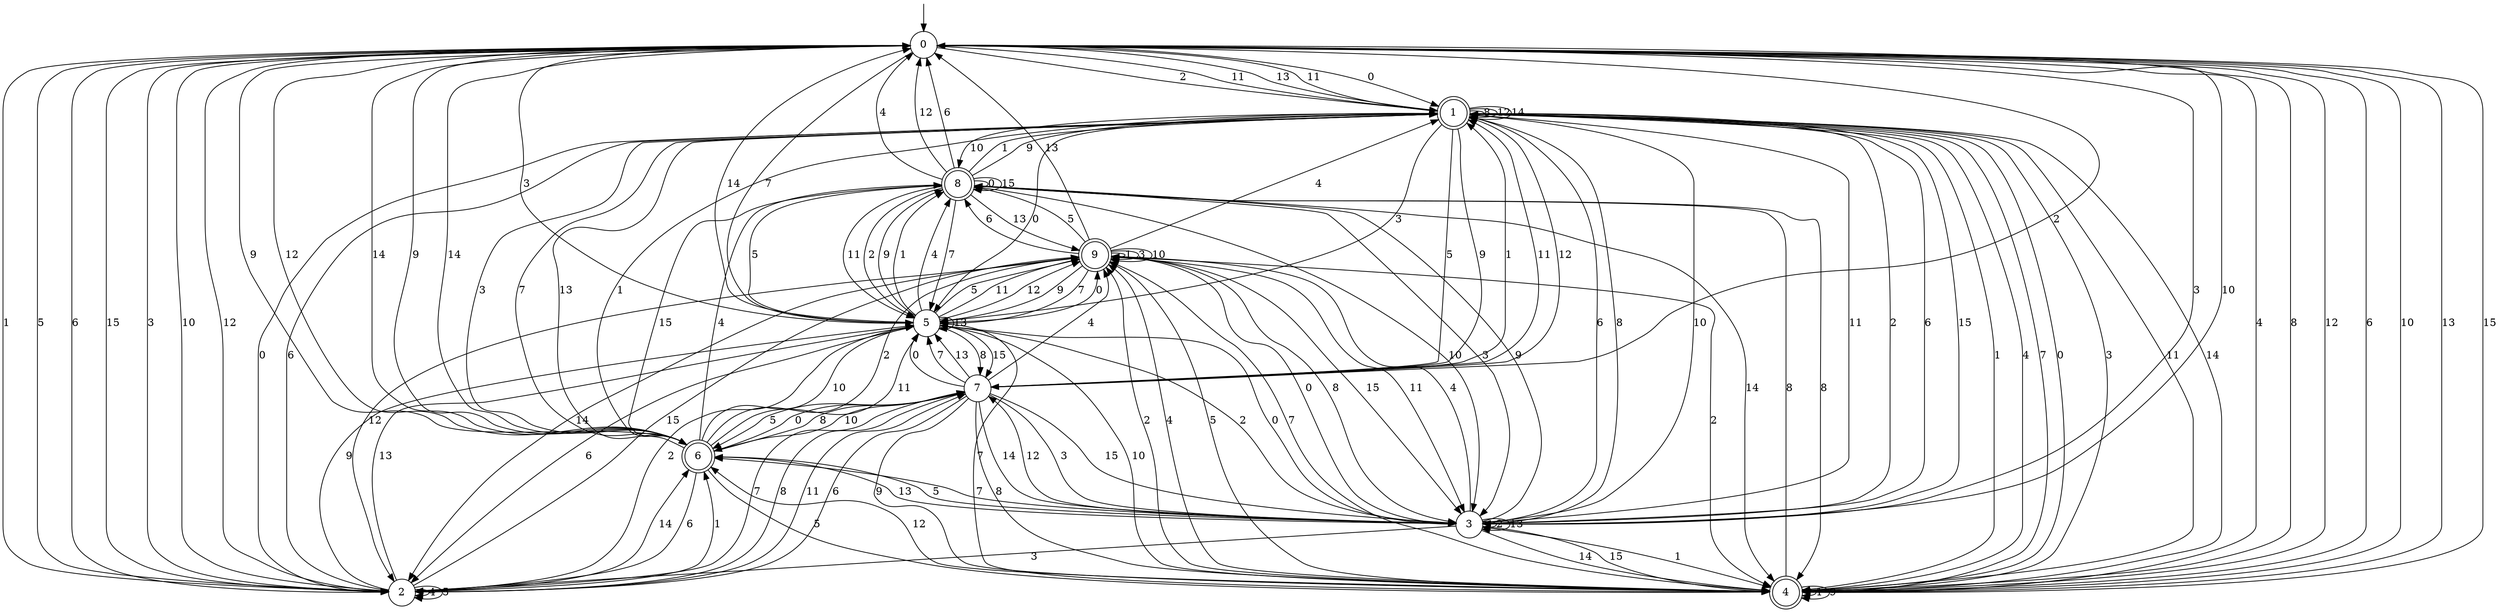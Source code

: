digraph g {

	s0 [shape="circle" label="0"];
	s1 [shape="doublecircle" label="1"];
	s2 [shape="circle" label="2"];
	s3 [shape="circle" label="3"];
	s4 [shape="doublecircle" label="4"];
	s5 [shape="circle" label="5"];
	s6 [shape="doublecircle" label="6"];
	s7 [shape="circle" label="7"];
	s8 [shape="doublecircle" label="8"];
	s9 [shape="doublecircle" label="9"];
	s0 -> s1 [label="0"];
	s0 -> s2 [label="1"];
	s0 -> s1 [label="2"];
	s0 -> s3 [label="3"];
	s0 -> s4 [label="4"];
	s0 -> s2 [label="5"];
	s0 -> s2 [label="6"];
	s0 -> s5 [label="7"];
	s0 -> s4 [label="8"];
	s0 -> s6 [label="9"];
	s0 -> s3 [label="10"];
	s0 -> s1 [label="11"];
	s0 -> s4 [label="12"];
	s0 -> s1 [label="13"];
	s0 -> s6 [label="14"];
	s0 -> s2 [label="15"];
	s1 -> s5 [label="0"];
	s1 -> s4 [label="1"];
	s1 -> s3 [label="2"];
	s1 -> s5 [label="3"];
	s1 -> s4 [label="4"];
	s1 -> s7 [label="5"];
	s1 -> s3 [label="6"];
	s1 -> s4 [label="7"];
	s1 -> s1 [label="8"];
	s1 -> s7 [label="9"];
	s1 -> s8 [label="10"];
	s1 -> s0 [label="11"];
	s1 -> s1 [label="12"];
	s1 -> s6 [label="13"];
	s1 -> s1 [label="14"];
	s1 -> s3 [label="15"];
	s2 -> s1 [label="0"];
	s2 -> s6 [label="1"];
	s2 -> s5 [label="2"];
	s2 -> s0 [label="3"];
	s2 -> s2 [label="4"];
	s2 -> s2 [label="5"];
	s2 -> s1 [label="6"];
	s2 -> s7 [label="7"];
	s2 -> s7 [label="8"];
	s2 -> s5 [label="9"];
	s2 -> s0 [label="10"];
	s2 -> s7 [label="11"];
	s2 -> s0 [label="12"];
	s2 -> s5 [label="13"];
	s2 -> s6 [label="14"];
	s2 -> s9 [label="15"];
	s3 -> s5 [label="0"];
	s3 -> s4 [label="1"];
	s3 -> s3 [label="2"];
	s3 -> s2 [label="3"];
	s3 -> s9 [label="4"];
	s3 -> s6 [label="5"];
	s3 -> s1 [label="6"];
	s3 -> s6 [label="7"];
	s3 -> s1 [label="8"];
	s3 -> s8 [label="9"];
	s3 -> s1 [label="10"];
	s3 -> s1 [label="11"];
	s3 -> s7 [label="12"];
	s3 -> s3 [label="13"];
	s3 -> s4 [label="14"];
	s3 -> s4 [label="15"];
	s4 -> s1 [label="0"];
	s4 -> s4 [label="1"];
	s4 -> s9 [label="2"];
	s4 -> s1 [label="3"];
	s4 -> s9 [label="4"];
	s4 -> s9 [label="5"];
	s4 -> s0 [label="6"];
	s4 -> s9 [label="7"];
	s4 -> s8 [label="8"];
	s4 -> s4 [label="9"];
	s4 -> s0 [label="10"];
	s4 -> s1 [label="11"];
	s4 -> s6 [label="12"];
	s4 -> s0 [label="13"];
	s4 -> s1 [label="14"];
	s4 -> s0 [label="15"];
	s5 -> s9 [label="0"];
	s5 -> s8 [label="1"];
	s5 -> s3 [label="2"];
	s5 -> s0 [label="3"];
	s5 -> s8 [label="4"];
	s5 -> s9 [label="5"];
	s5 -> s2 [label="6"];
	s5 -> s4 [label="7"];
	s5 -> s7 [label="8"];
	s5 -> s8 [label="9"];
	s5 -> s4 [label="10"];
	s5 -> s9 [label="11"];
	s5 -> s9 [label="12"];
	s5 -> s5 [label="13"];
	s5 -> s0 [label="14"];
	s5 -> s7 [label="15"];
	s6 -> s7 [label="0"];
	s6 -> s1 [label="1"];
	s6 -> s9 [label="2"];
	s6 -> s1 [label="3"];
	s6 -> s8 [label="4"];
	s6 -> s4 [label="5"];
	s6 -> s2 [label="6"];
	s6 -> s1 [label="7"];
	s6 -> s7 [label="8"];
	s6 -> s0 [label="9"];
	s6 -> s5 [label="10"];
	s6 -> s5 [label="11"];
	s6 -> s0 [label="12"];
	s6 -> s3 [label="13"];
	s6 -> s0 [label="14"];
	s6 -> s8 [label="15"];
	s7 -> s5 [label="0"];
	s7 -> s1 [label="1"];
	s7 -> s0 [label="2"];
	s7 -> s3 [label="3"];
	s7 -> s9 [label="4"];
	s7 -> s6 [label="5"];
	s7 -> s2 [label="6"];
	s7 -> s5 [label="7"];
	s7 -> s4 [label="8"];
	s7 -> s4 [label="9"];
	s7 -> s6 [label="10"];
	s7 -> s1 [label="11"];
	s7 -> s1 [label="12"];
	s7 -> s5 [label="13"];
	s7 -> s3 [label="14"];
	s7 -> s3 [label="15"];
	s8 -> s8 [label="0"];
	s8 -> s1 [label="1"];
	s8 -> s5 [label="2"];
	s8 -> s3 [label="3"];
	s8 -> s0 [label="4"];
	s8 -> s5 [label="5"];
	s8 -> s0 [label="6"];
	s8 -> s5 [label="7"];
	s8 -> s4 [label="8"];
	s8 -> s1 [label="9"];
	s8 -> s3 [label="10"];
	s8 -> s5 [label="11"];
	s8 -> s0 [label="12"];
	s8 -> s9 [label="13"];
	s8 -> s4 [label="14"];
	s8 -> s8 [label="15"];
	s9 -> s3 [label="0"];
	s9 -> s9 [label="1"];
	s9 -> s4 [label="2"];
	s9 -> s9 [label="3"];
	s9 -> s1 [label="4"];
	s9 -> s8 [label="5"];
	s9 -> s8 [label="6"];
	s9 -> s5 [label="7"];
	s9 -> s3 [label="8"];
	s9 -> s5 [label="9"];
	s9 -> s9 [label="10"];
	s9 -> s3 [label="11"];
	s9 -> s2 [label="12"];
	s9 -> s0 [label="13"];
	s9 -> s2 [label="14"];
	s9 -> s3 [label="15"];

__start0 [label="" shape="none" width="0" height="0"];
__start0 -> s0;

}
